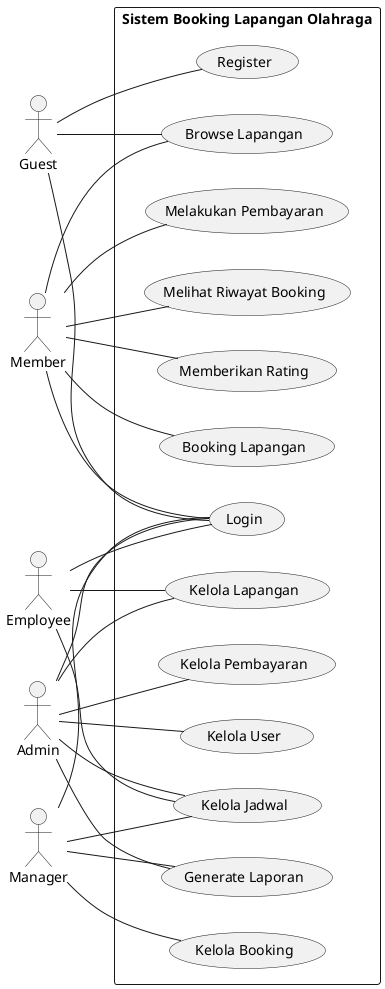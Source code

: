 @startuml
left to right direction
actor Guest
actor Member
actor Admin
actor Manager
actor Employee

rectangle "Sistem Booking Lapangan Olahraga" {
  Guest -- (Register)
  Guest -- (Login)
  Guest -- (Browse Lapangan)

  Member -- (Login)
  Member -- (Browse Lapangan)
  Member -- (Booking Lapangan)
  Member -- (Melakukan Pembayaran)
  Member -- (Melihat Riwayat Booking)
  Member -- (Memberikan Rating)

  Admin -- (Login)
  Admin -- (Kelola User)
  Admin -- (Kelola Lapangan)
  Admin -- (Kelola Jadwal)
  Admin -- (Kelola Pembayaran)
  Admin -- (Generate Laporan)

  Manager -- (Login)
  Manager -- (Kelola Jadwal)
  Manager -- (Kelola Booking)
  Manager -- (Generate Laporan)

  Employee -- (Login)
  Employee -- (Kelola Lapangan)
  Employee -- (Kelola Jadwal)
}

@enduml
